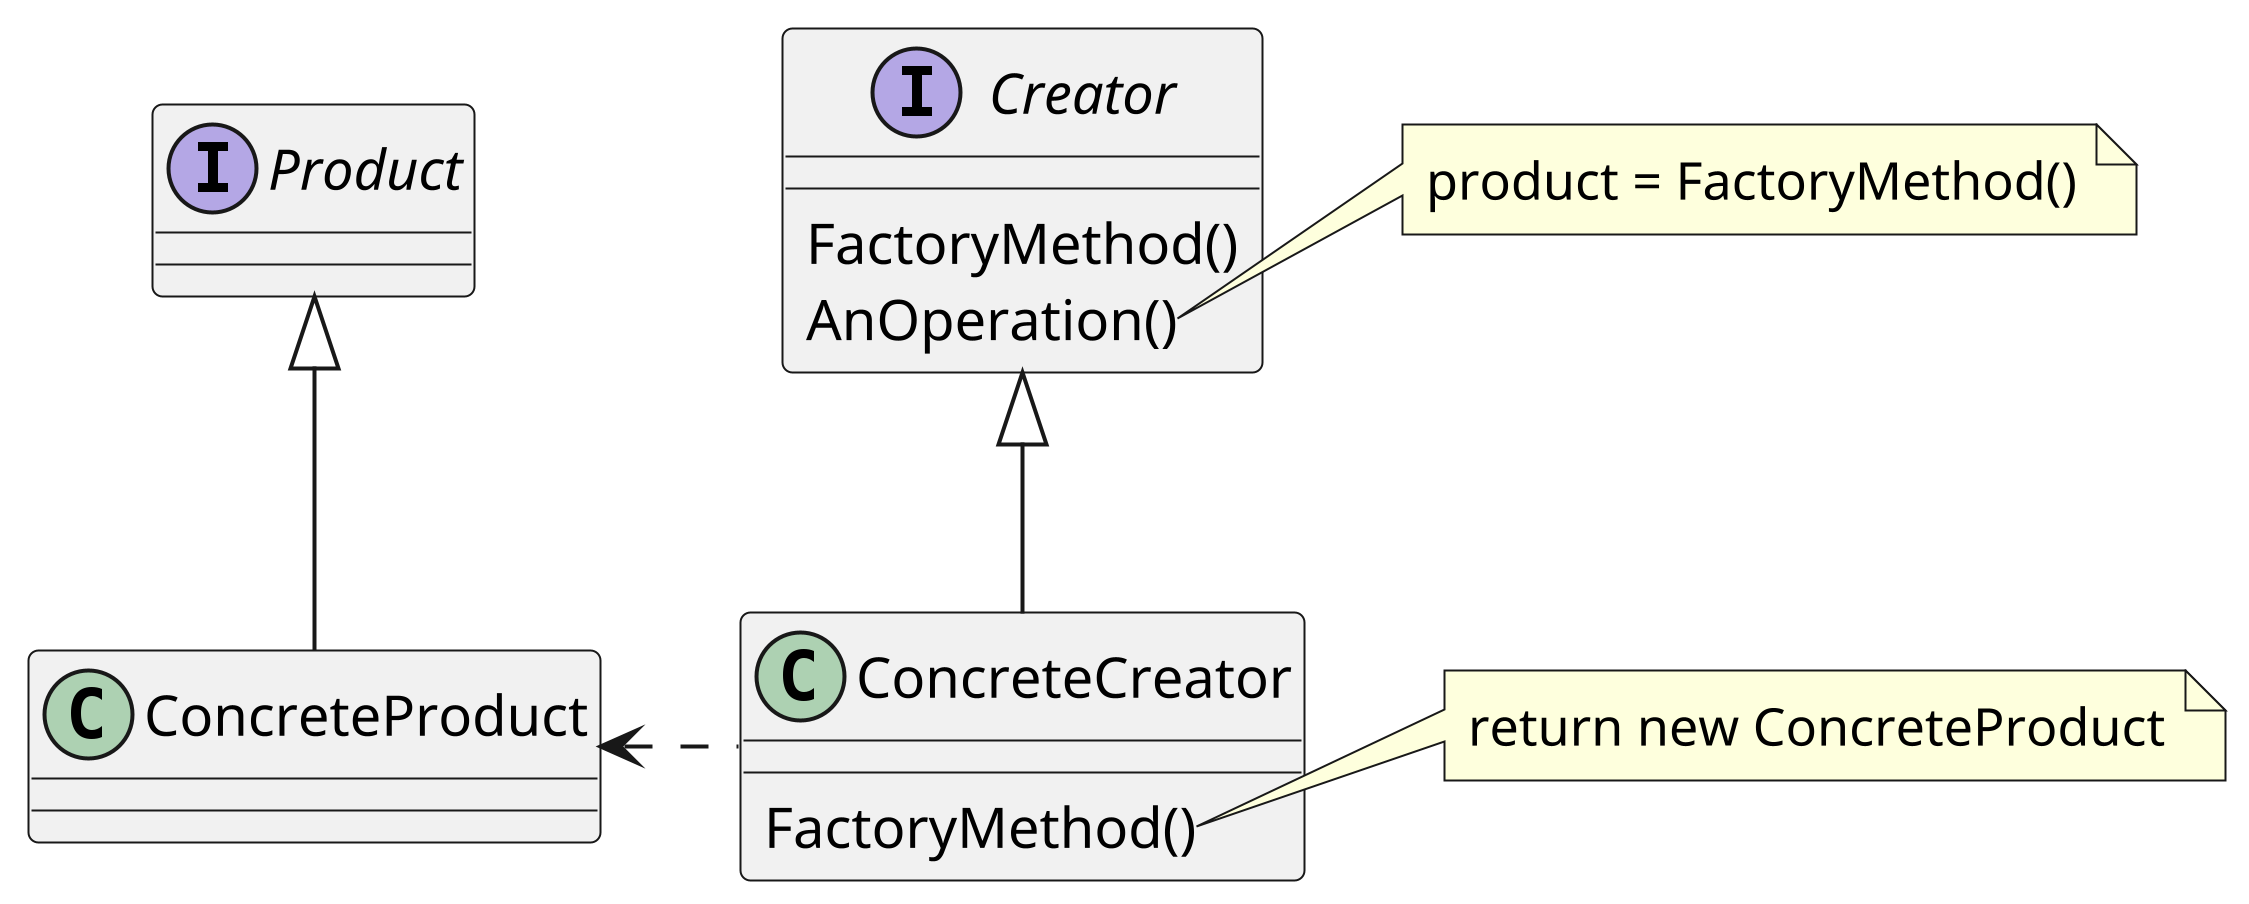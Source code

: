 @startuml FactoryMethod
scale 1024 height
interface Product

interface Creator {
  FactoryMethod()
  AnOperation()
}
class ConcreteCreator {
  FactoryMethod()
}
note right of Creator::AnOperation
  product = FactoryMethod()
end note
note right of ConcreteCreator::FactoryMethod
  return new ConcreteProduct
end note

Product <|-- ConcreteProduct
Creator <|-- ConcreteCreator
ConcreteProduct <. ConcreteCreator

@enduml